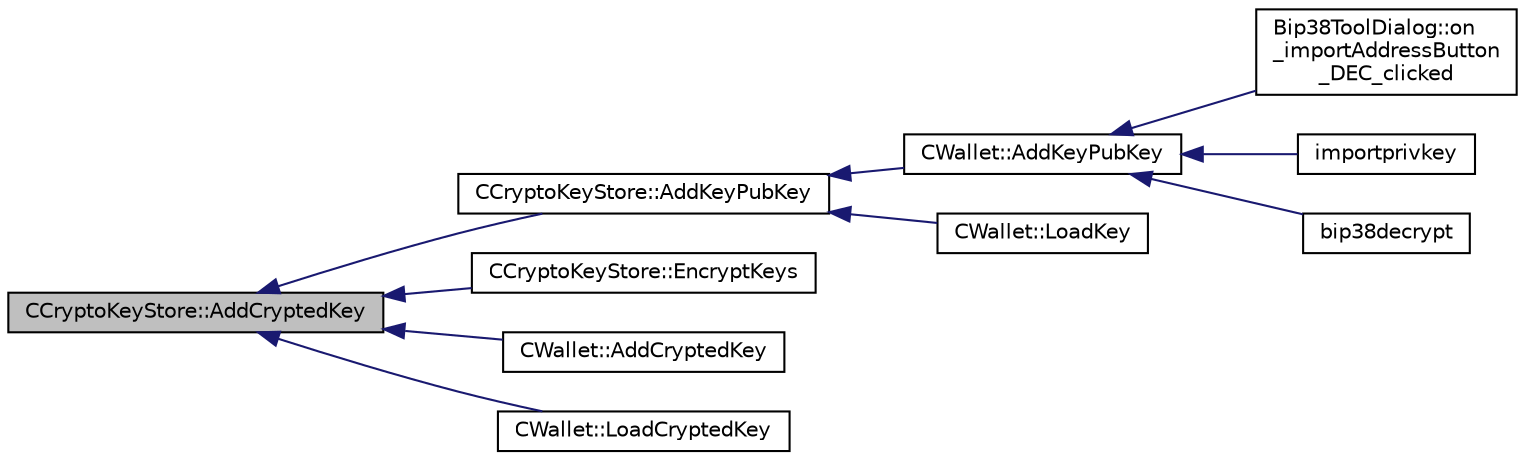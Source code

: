 digraph "CCryptoKeyStore::AddCryptedKey"
{
  edge [fontname="Helvetica",fontsize="10",labelfontname="Helvetica",labelfontsize="10"];
  node [fontname="Helvetica",fontsize="10",shape=record];
  rankdir="LR";
  Node13 [label="CCryptoKeyStore::AddCryptedKey",height=0.2,width=0.4,color="black", fillcolor="grey75", style="filled", fontcolor="black"];
  Node13 -> Node14 [dir="back",color="midnightblue",fontsize="10",style="solid",fontname="Helvetica"];
  Node14 [label="CCryptoKeyStore::AddKeyPubKey",height=0.2,width=0.4,color="black", fillcolor="white", style="filled",URL="$class_c_crypto_key_store.html#a340109b8673267676a34664a76ed3274",tooltip="Add a key to the store. "];
  Node14 -> Node15 [dir="back",color="midnightblue",fontsize="10",style="solid",fontname="Helvetica"];
  Node15 [label="CWallet::AddKeyPubKey",height=0.2,width=0.4,color="black", fillcolor="white", style="filled",URL="$group__map_wallet.html#ga3240da36cd717146296969227a3e0bd5",tooltip="Adds a key to the store, and saves it to disk. "];
  Node15 -> Node16 [dir="back",color="midnightblue",fontsize="10",style="solid",fontname="Helvetica"];
  Node16 [label="Bip38ToolDialog::on\l_importAddressButton\l_DEC_clicked",height=0.2,width=0.4,color="black", fillcolor="white", style="filled",URL="$class_bip38_tool_dialog.html#a20a1363ad4ff8e241583b3ceb19379e6"];
  Node15 -> Node17 [dir="back",color="midnightblue",fontsize="10",style="solid",fontname="Helvetica"];
  Node17 [label="importprivkey",height=0.2,width=0.4,color="black", fillcolor="white", style="filled",URL="$rpcdump_8cpp.html#a3a6fdb974fce01220a895393d444e981"];
  Node15 -> Node18 [dir="back",color="midnightblue",fontsize="10",style="solid",fontname="Helvetica"];
  Node18 [label="bip38decrypt",height=0.2,width=0.4,color="black", fillcolor="white", style="filled",URL="$rpcdump_8cpp.html#a64a0e2e87f6d741efd662ac94080159d"];
  Node14 -> Node19 [dir="back",color="midnightblue",fontsize="10",style="solid",fontname="Helvetica"];
  Node19 [label="CWallet::LoadKey",height=0.2,width=0.4,color="black", fillcolor="white", style="filled",URL="$class_c_wallet.html#a439bab81d7989f91a4f0909960516eea",tooltip="Adds a key to the store, without saving it to disk (used by LoadWallet) "];
  Node13 -> Node20 [dir="back",color="midnightblue",fontsize="10",style="solid",fontname="Helvetica"];
  Node20 [label="CCryptoKeyStore::EncryptKeys",height=0.2,width=0.4,color="black", fillcolor="white", style="filled",URL="$class_c_crypto_key_store.html#a8c0f6b63fb04193df16243c4459b7c61",tooltip="will encrypt previously unencrypted keys "];
  Node13 -> Node21 [dir="back",color="midnightblue",fontsize="10",style="solid",fontname="Helvetica"];
  Node21 [label="CWallet::AddCryptedKey",height=0.2,width=0.4,color="black", fillcolor="white", style="filled",URL="$group__map_wallet.html#ga3e90096a903d49cd751f05fcdb7692ce",tooltip="Adds an encrypted key to the store, and saves it to disk. "];
  Node13 -> Node22 [dir="back",color="midnightblue",fontsize="10",style="solid",fontname="Helvetica"];
  Node22 [label="CWallet::LoadCryptedKey",height=0.2,width=0.4,color="black", fillcolor="white", style="filled",URL="$group__map_wallet.html#ga01fbd78238d4ef833d059f12a7e8ac9f",tooltip="Adds an encrypted key to the store, without saving it to disk (used by LoadWallet) ..."];
}
